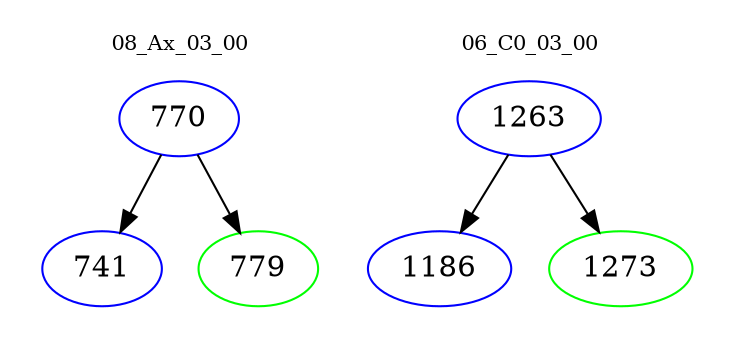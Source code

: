 digraph{
subgraph cluster_0 {
color = white
label = "08_Ax_03_00";
fontsize=10;
T0_770 [label="770", color="blue"]
T0_770 -> T0_741 [color="black"]
T0_741 [label="741", color="blue"]
T0_770 -> T0_779 [color="black"]
T0_779 [label="779", color="green"]
}
subgraph cluster_1 {
color = white
label = "06_C0_03_00";
fontsize=10;
T1_1263 [label="1263", color="blue"]
T1_1263 -> T1_1186 [color="black"]
T1_1186 [label="1186", color="blue"]
T1_1263 -> T1_1273 [color="black"]
T1_1273 [label="1273", color="green"]
}
}
